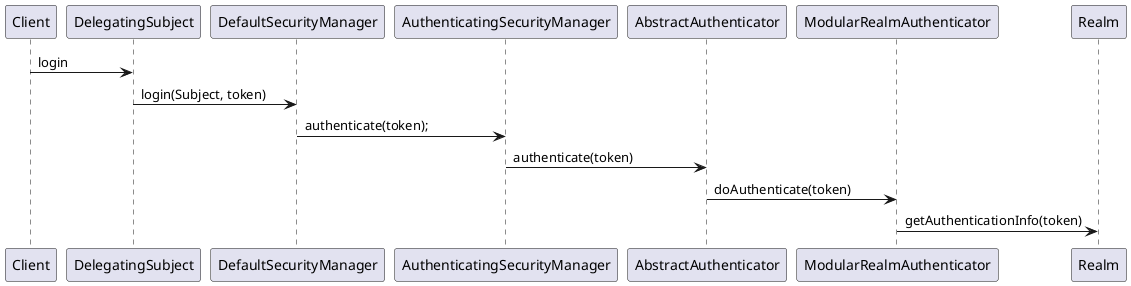 @startuml
/'
    This diagram describes how do a subject login.
'/

Client -> DelegatingSubject:login
DelegatingSubject -> DefaultSecurityManager:login(Subject, token)
DefaultSecurityManager -> AuthenticatingSecurityManager:authenticate(token);
AuthenticatingSecurityManager -> AbstractAuthenticator: authenticate(token)
AbstractAuthenticator -> ModularRealmAuthenticator: doAuthenticate(token)
ModularRealmAuthenticator -> Realm: getAuthenticationInfo(token)
@enduml